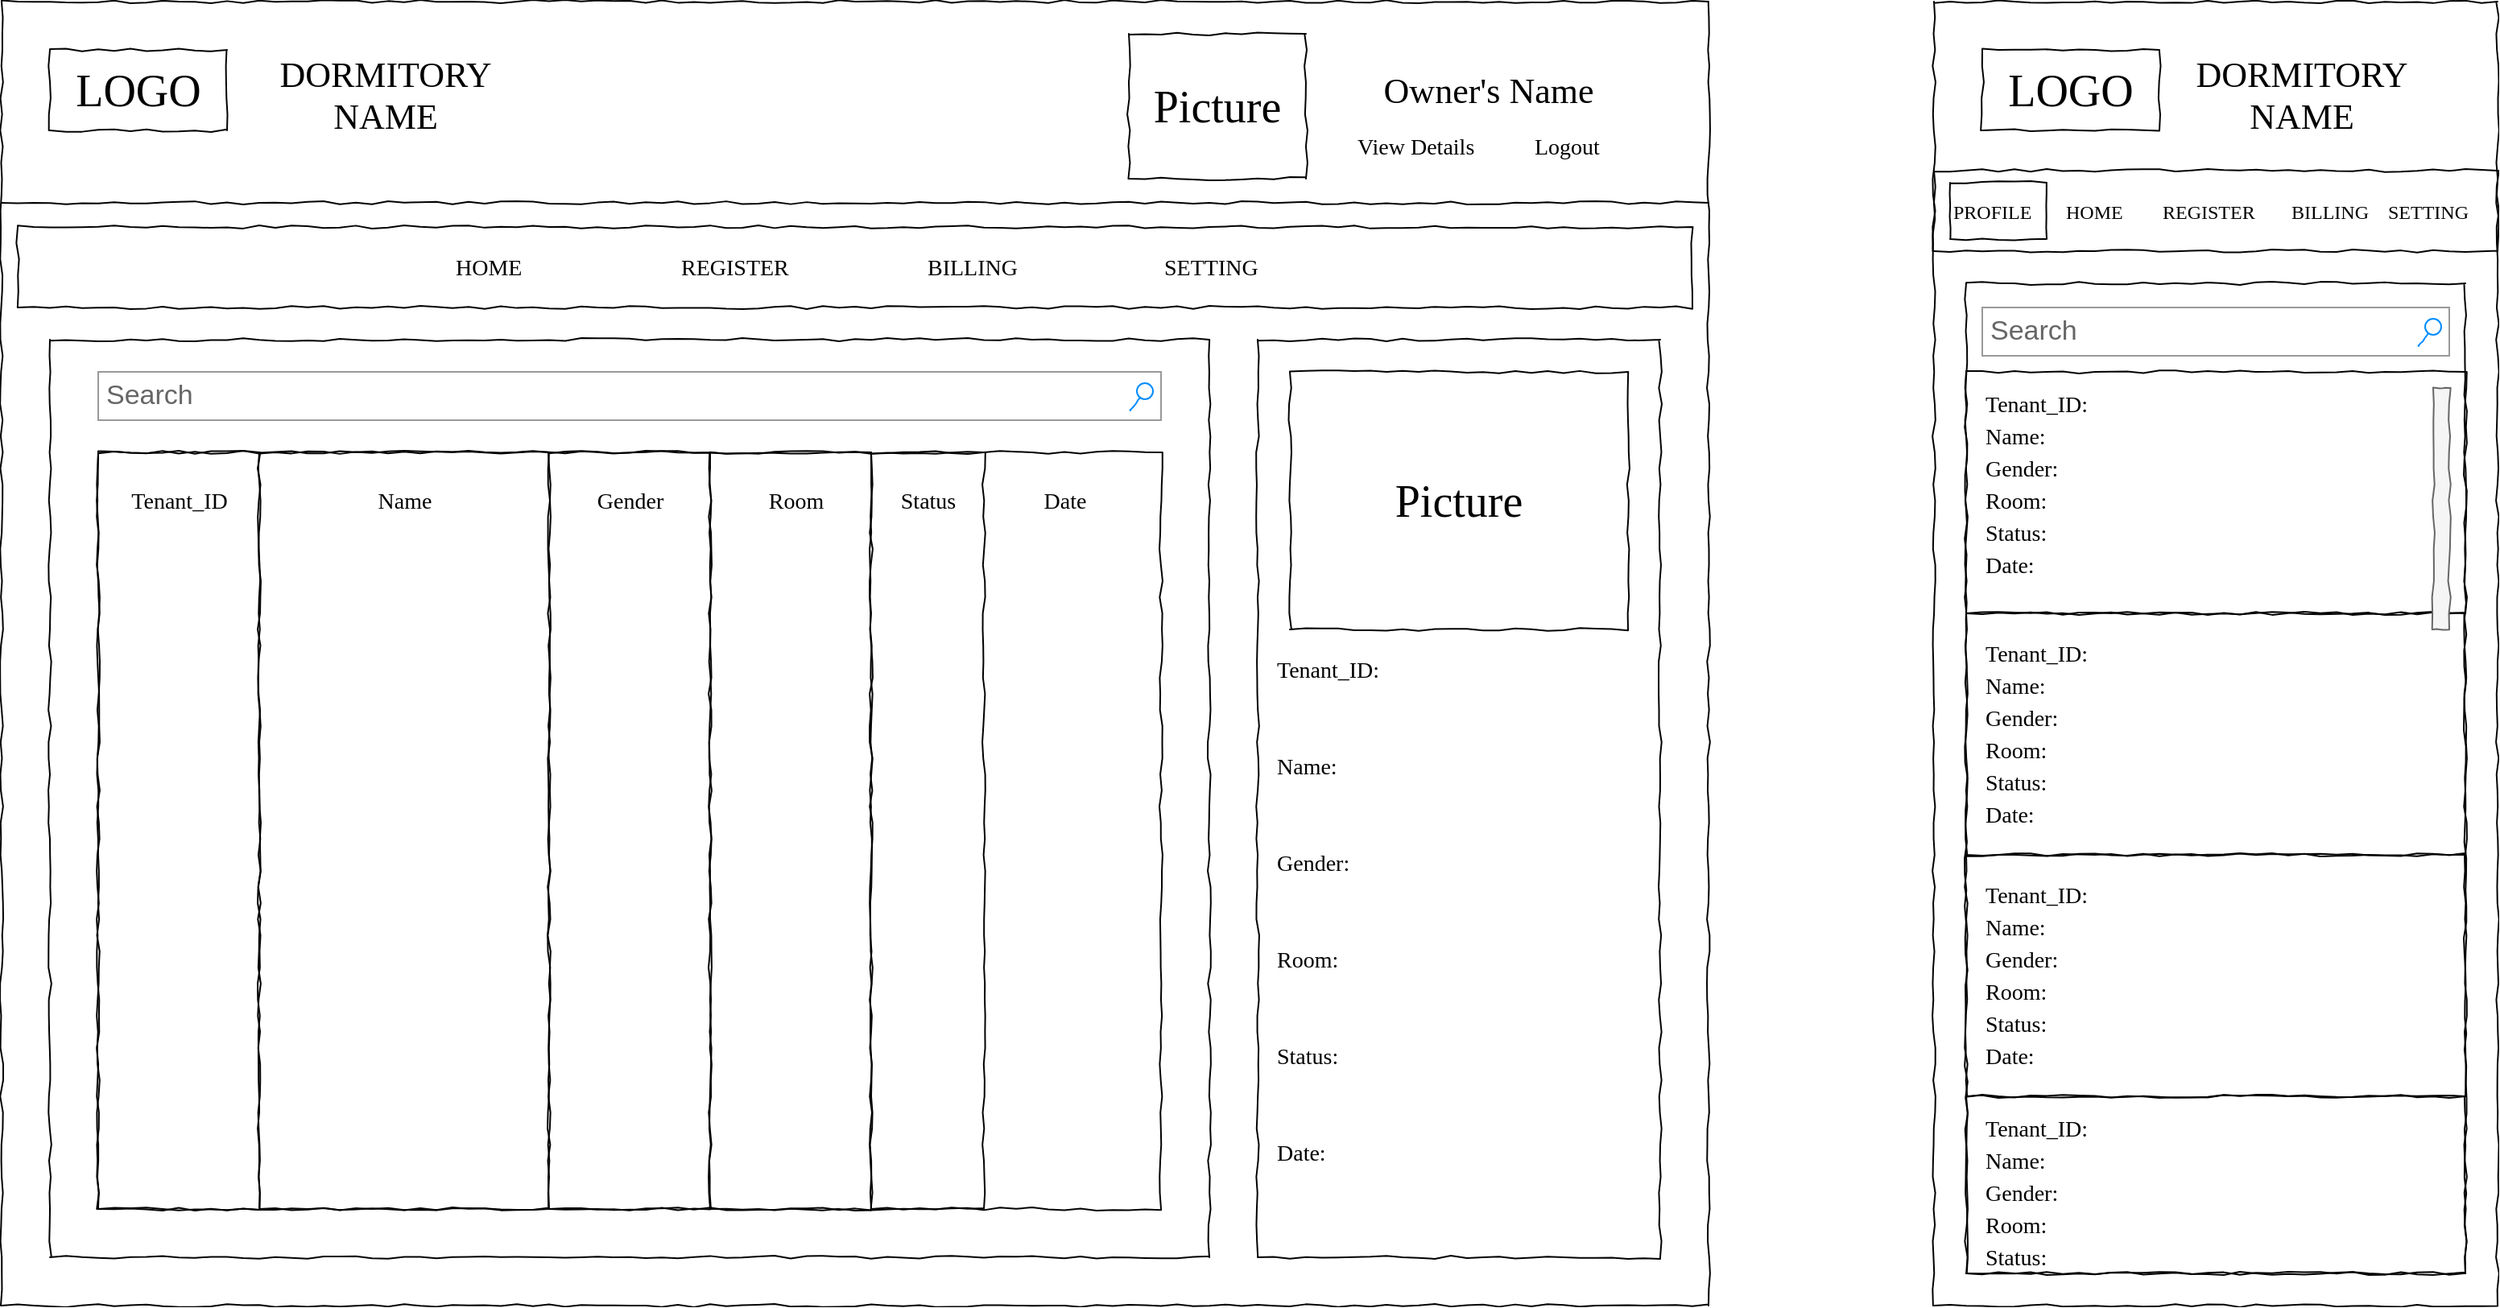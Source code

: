 <mxfile version="20.5.1" type="device"><diagram name="Page-1" id="03018318-947c-dd8e-b7a3-06fadd420f32"><mxGraphModel dx="1550" dy="819" grid="1" gridSize="10" guides="1" tooltips="1" connect="1" arrows="1" fold="1" page="1" pageScale="1" pageWidth="1100" pageHeight="850" background="none" math="0" shadow="0"><root><mxCell id="0"/><mxCell id="1" parent="0"/><mxCell id="6n_FOtciJ5pKBOqv0-qY-19" value="" style="whiteSpace=wrap;html=1;rounded=0;shadow=0;labelBackgroundColor=none;strokeWidth=1;fillColor=none;fontFamily=Verdana;fontSize=12;align=center;comic=1;" parent="1" vertex="1"><mxGeometry x="50" y="230" width="720" height="570" as="geometry"/></mxCell><mxCell id="677b7b8949515195-1" value="" style="whiteSpace=wrap;html=1;rounded=0;shadow=0;labelBackgroundColor=none;strokeColor=#000000;strokeWidth=1;fillColor=none;fontFamily=Verdana;fontSize=12;fontColor=#000000;align=center;comic=1;" parent="1" vertex="1"><mxGeometry x="20" y="20" width="1060" height="810" as="geometry"/></mxCell><mxCell id="677b7b8949515195-2" value="LOGO" style="whiteSpace=wrap;html=1;rounded=0;shadow=0;labelBackgroundColor=none;strokeWidth=1;fontFamily=Verdana;fontSize=28;align=center;comic=1;" parent="1" vertex="1"><mxGeometry x="50" y="50" width="110" height="50" as="geometry"/></mxCell><mxCell id="677b7b8949515195-9" value="" style="line;strokeWidth=1;html=1;rounded=0;shadow=0;labelBackgroundColor=none;fillColor=none;fontFamily=Verdana;fontSize=14;fontColor=#000000;align=center;comic=1;" parent="1" vertex="1"><mxGeometry x="20" y="140" width="1060" height="10" as="geometry"/></mxCell><mxCell id="677b7b8949515195-10" value="" style="whiteSpace=wrap;html=1;rounded=0;shadow=0;labelBackgroundColor=none;strokeWidth=1;fillColor=none;fontFamily=Verdana;fontSize=12;align=center;comic=1;" parent="1" vertex="1"><mxGeometry x="30" y="160" width="1040" height="50" as="geometry"/></mxCell><mxCell id="677b7b8949515195-11" value="HOME" style="text;html=1;points=[];align=left;verticalAlign=top;spacingTop=-4;fontSize=14;fontFamily=Verdana" parent="1" vertex="1"><mxGeometry x="300" y="175" width="60" height="20" as="geometry"/></mxCell><mxCell id="677b7b8949515195-12" value="REGISTER" style="text;html=1;points=[];align=left;verticalAlign=top;spacingTop=-4;fontSize=14;fontFamily=Verdana" parent="1" vertex="1"><mxGeometry x="440" y="175" width="60" height="20" as="geometry"/></mxCell><mxCell id="677b7b8949515195-13" value="BILLING" style="text;html=1;points=[];align=left;verticalAlign=top;spacingTop=-4;fontSize=14;fontFamily=Verdana" parent="1" vertex="1"><mxGeometry x="593" y="175" width="60" height="20" as="geometry"/></mxCell><mxCell id="677b7b8949515195-14" value="SETTING" style="text;html=1;points=[];align=left;verticalAlign=top;spacingTop=-4;fontSize=14;fontFamily=Verdana" parent="1" vertex="1"><mxGeometry x="740" y="175" width="60" height="20" as="geometry"/></mxCell><mxCell id="677b7b8949515195-3" value="Search" style="strokeWidth=1;shadow=0;dashed=0;align=center;html=1;shape=mxgraph.mockup.forms.searchBox;strokeColor=#999999;mainText=;strokeColor2=#008cff;fontColor=#666666;fontSize=17;align=left;spacingLeft=3;rounded=0;labelBackgroundColor=none;comic=1;" parent="1" vertex="1"><mxGeometry x="80" y="250" width="660" height="30" as="geometry"/></mxCell><mxCell id="6n_FOtciJ5pKBOqv0-qY-6" value="&lt;span style=&quot;font-size: 22px;&quot;&gt;DORMITORY&lt;br&gt;NAME&lt;br&gt;&lt;/span&gt;" style="text;html=1;points=[];align=center;verticalAlign=top;spacingTop=-4;fontSize=14;fontFamily=Verdana" parent="1" vertex="1"><mxGeometry x="170" y="50" width="175" height="50" as="geometry"/></mxCell><mxCell id="6n_FOtciJ5pKBOqv0-qY-13" value="&lt;span style=&quot;font-size: 22px;&quot;&gt;Owner's Name&lt;br&gt;&lt;/span&gt;" style="text;html=1;points=[];align=center;verticalAlign=top;spacingTop=-4;fontSize=14;fontFamily=Verdana" parent="1" vertex="1"><mxGeometry x="855" y="60" width="175" height="30" as="geometry"/></mxCell><mxCell id="6n_FOtciJ5pKBOqv0-qY-14" value="View Details" style="text;html=1;points=[];align=left;verticalAlign=top;spacingTop=-4;fontSize=14;fontFamily=Verdana" parent="1" vertex="1"><mxGeometry x="860" y="100" width="60" height="20" as="geometry"/></mxCell><mxCell id="6n_FOtciJ5pKBOqv0-qY-15" value="Logout" style="text;html=1;points=[];align=left;verticalAlign=top;spacingTop=-4;fontSize=14;fontFamily=Verdana" parent="1" vertex="1"><mxGeometry x="970" y="100" width="60" height="20" as="geometry"/></mxCell><mxCell id="6n_FOtciJ5pKBOqv0-qY-16" value="Picture" style="whiteSpace=wrap;html=1;rounded=0;shadow=0;labelBackgroundColor=none;strokeWidth=1;fontFamily=Verdana;fontSize=28;align=center;comic=1;" parent="1" vertex="1"><mxGeometry x="720" y="40" width="110" height="90" as="geometry"/></mxCell><mxCell id="6n_FOtciJ5pKBOqv0-qY-18" value="" style="whiteSpace=wrap;html=1;rounded=0;shadow=0;labelBackgroundColor=none;strokeWidth=1;fillColor=none;fontFamily=Verdana;fontSize=12;align=center;comic=1;" parent="1" vertex="1"><mxGeometry x="800" y="230" width="250" height="570" as="geometry"/></mxCell><mxCell id="6n_FOtciJ5pKBOqv0-qY-20" value="" style="whiteSpace=wrap;html=1;rounded=0;shadow=0;labelBackgroundColor=none;strokeWidth=1;fillColor=none;fontFamily=Verdana;fontSize=12;align=center;comic=1;" parent="1" vertex="1"><mxGeometry x="80" y="300" width="660" height="470" as="geometry"/></mxCell><mxCell id="6n_FOtciJ5pKBOqv0-qY-29" value="Tenant_ID" style="text;html=1;points=[];align=center;verticalAlign=top;spacingTop=-4;fontSize=14;fontFamily=Verdana" parent="1" vertex="1"><mxGeometry x="90" y="320" width="80" height="20" as="geometry"/></mxCell><mxCell id="6n_FOtciJ5pKBOqv0-qY-30" value="Name" style="text;html=1;points=[];align=center;verticalAlign=top;spacingTop=-4;fontSize=14;fontFamily=Verdana" parent="1" vertex="1"><mxGeometry x="230" y="320" width="80" height="20" as="geometry"/></mxCell><mxCell id="6n_FOtciJ5pKBOqv0-qY-31" value="Gender" style="text;html=1;points=[];align=center;verticalAlign=top;spacingTop=-4;fontSize=14;fontFamily=Verdana" parent="1" vertex="1"><mxGeometry x="370" y="320" width="80" height="20" as="geometry"/></mxCell><mxCell id="6n_FOtciJ5pKBOqv0-qY-32" value="Room" style="text;html=1;points=[];align=center;verticalAlign=top;spacingTop=-4;fontSize=14;fontFamily=Verdana" parent="1" vertex="1"><mxGeometry x="473" y="320" width="80" height="20" as="geometry"/></mxCell><mxCell id="6n_FOtciJ5pKBOqv0-qY-34" value="Status" style="text;html=1;points=[];align=center;verticalAlign=top;spacingTop=-4;fontSize=14;fontFamily=Verdana" parent="1" vertex="1"><mxGeometry x="555" y="320" width="80" height="20" as="geometry"/></mxCell><mxCell id="6n_FOtciJ5pKBOqv0-qY-36" value="Date" style="text;html=1;points=[];align=center;verticalAlign=top;spacingTop=-4;fontSize=14;fontFamily=Verdana" parent="1" vertex="1"><mxGeometry x="640" y="320" width="80" height="20" as="geometry"/></mxCell><mxCell id="6n_FOtciJ5pKBOqv0-qY-37" value="" style="whiteSpace=wrap;html=1;rounded=0;shadow=0;labelBackgroundColor=none;strokeWidth=1;fillColor=none;fontFamily=Verdana;fontSize=12;align=center;comic=1;" parent="1" vertex="1"><mxGeometry x="80" y="300" width="100" height="470" as="geometry"/></mxCell><mxCell id="6n_FOtciJ5pKBOqv0-qY-38" value="" style="whiteSpace=wrap;html=1;rounded=0;shadow=0;labelBackgroundColor=none;strokeWidth=1;fillColor=none;fontFamily=Verdana;fontSize=12;align=center;comic=1;" parent="1" vertex="1"><mxGeometry x="180" y="300" width="180" height="470" as="geometry"/></mxCell><mxCell id="6n_FOtciJ5pKBOqv0-qY-40" value="" style="whiteSpace=wrap;html=1;rounded=0;shadow=0;labelBackgroundColor=none;strokeWidth=1;fillColor=none;fontFamily=Verdana;fontSize=12;align=center;comic=1;" parent="1" vertex="1"><mxGeometry x="360" y="300" width="100" height="470" as="geometry"/></mxCell><mxCell id="6n_FOtciJ5pKBOqv0-qY-41" value="" style="whiteSpace=wrap;html=1;rounded=0;shadow=0;labelBackgroundColor=none;strokeWidth=1;fillColor=none;fontFamily=Verdana;fontSize=12;align=center;comic=1;" parent="1" vertex="1"><mxGeometry x="460" y="300" width="100" height="470" as="geometry"/></mxCell><mxCell id="6n_FOtciJ5pKBOqv0-qY-42" value="" style="whiteSpace=wrap;html=1;rounded=0;shadow=0;labelBackgroundColor=none;strokeWidth=1;fillColor=none;fontFamily=Verdana;fontSize=12;align=center;comic=1;" parent="1" vertex="1"><mxGeometry x="560" y="300" width="70" height="470" as="geometry"/></mxCell><mxCell id="6n_FOtciJ5pKBOqv0-qY-44" value="Name:" style="text;html=1;points=[];align=left;verticalAlign=top;spacingTop=-4;fontSize=14;fontFamily=Verdana" parent="1" vertex="1"><mxGeometry x="810" y="485" width="80" height="20" as="geometry"/></mxCell><mxCell id="6n_FOtciJ5pKBOqv0-qY-45" value="Tenant_ID:" style="text;html=1;points=[];align=left;verticalAlign=top;spacingTop=-4;fontSize=14;fontFamily=Verdana" parent="1" vertex="1"><mxGeometry x="810" y="425" width="80" height="20" as="geometry"/></mxCell><mxCell id="6n_FOtciJ5pKBOqv0-qY-46" value="Gender:" style="text;html=1;points=[];align=left;verticalAlign=top;spacingTop=-4;fontSize=14;fontFamily=Verdana" parent="1" vertex="1"><mxGeometry x="810" y="545" width="80" height="20" as="geometry"/></mxCell><mxCell id="6n_FOtciJ5pKBOqv0-qY-47" value="Room:" style="text;html=1;points=[];align=left;verticalAlign=top;spacingTop=-4;fontSize=14;fontFamily=Verdana" parent="1" vertex="1"><mxGeometry x="810" y="605" width="80" height="20" as="geometry"/></mxCell><mxCell id="6n_FOtciJ5pKBOqv0-qY-48" value="Status:" style="text;html=1;points=[];align=left;verticalAlign=top;spacingTop=-4;fontSize=14;fontFamily=Verdana" parent="1" vertex="1"><mxGeometry x="810" y="665" width="80" height="20" as="geometry"/></mxCell><mxCell id="6n_FOtciJ5pKBOqv0-qY-49" value="Date:" style="text;html=1;points=[];align=left;verticalAlign=top;spacingTop=-4;fontSize=14;fontFamily=Verdana" parent="1" vertex="1"><mxGeometry x="810" y="725" width="80" height="20" as="geometry"/></mxCell><mxCell id="6n_FOtciJ5pKBOqv0-qY-50" value="Picture" style="whiteSpace=wrap;html=1;rounded=0;shadow=0;labelBackgroundColor=none;strokeWidth=1;fontFamily=Verdana;fontSize=28;align=center;comic=1;" parent="1" vertex="1"><mxGeometry x="820" y="250" width="210" height="160" as="geometry"/></mxCell><mxCell id="PTqPuIgjPivn_x0GujBi-1" value="" style="whiteSpace=wrap;html=1;rounded=0;shadow=0;labelBackgroundColor=none;strokeColor=#000000;strokeWidth=1;fillColor=none;fontFamily=Verdana;fontSize=12;fontColor=#000000;align=center;comic=1;" parent="1" vertex="1"><mxGeometry x="1220" y="20" width="350" height="810" as="geometry"/></mxCell><mxCell id="PTqPuIgjPivn_x0GujBi-2" value="" style="whiteSpace=wrap;html=1;rounded=0;shadow=0;labelBackgroundColor=none;strokeWidth=1;fillColor=none;fontFamily=Verdana;fontSize=12;align=center;comic=1;" parent="1" vertex="1"><mxGeometry x="1220" y="125" width="350" height="50" as="geometry"/></mxCell><mxCell id="PTqPuIgjPivn_x0GujBi-3" value="LOGO" style="whiteSpace=wrap;html=1;rounded=0;shadow=0;labelBackgroundColor=none;strokeWidth=1;fontFamily=Verdana;fontSize=28;align=center;comic=1;" parent="1" vertex="1"><mxGeometry x="1250" y="50" width="110" height="50" as="geometry"/></mxCell><mxCell id="PTqPuIgjPivn_x0GujBi-4" value="&lt;span style=&quot;font-size: 22px;&quot;&gt;DORMITORY&lt;br&gt;NAME&lt;br&gt;&lt;/span&gt;" style="text;html=1;points=[];align=center;verticalAlign=top;spacingTop=-4;fontSize=14;fontFamily=Verdana" parent="1" vertex="1"><mxGeometry x="1360" y="50" width="175" height="50" as="geometry"/></mxCell><mxCell id="PTqPuIgjPivn_x0GujBi-5" value="&lt;font style=&quot;font-size: 12px;&quot;&gt;HOME&lt;/font&gt;" style="text;html=1;points=[];align=left;verticalAlign=top;spacingTop=-4;fontSize=14;fontFamily=Verdana" parent="1" vertex="1"><mxGeometry x="1300" y="140" width="60" height="20" as="geometry"/></mxCell><mxCell id="PTqPuIgjPivn_x0GujBi-6" value="&lt;font style=&quot;font-size: 12px;&quot;&gt;PROFILE&lt;br&gt;&lt;/font&gt;" style="text;html=1;points=[];align=left;verticalAlign=top;spacingTop=-4;fontSize=14;fontFamily=Verdana" parent="1" vertex="1"><mxGeometry x="1230" y="140" width="60" height="20" as="geometry"/></mxCell><mxCell id="PTqPuIgjPivn_x0GujBi-7" value="&lt;font style=&quot;font-size: 12px;&quot;&gt;REGISTER&lt;/font&gt;" style="text;html=1;points=[];align=left;verticalAlign=top;spacingTop=-4;fontSize=14;fontFamily=Verdana" parent="1" vertex="1"><mxGeometry x="1360" y="140" width="60" height="20" as="geometry"/></mxCell><mxCell id="PTqPuIgjPivn_x0GujBi-8" value="&lt;font style=&quot;font-size: 12px;&quot;&gt;BILLING&lt;/font&gt;" style="text;html=1;points=[];align=left;verticalAlign=top;spacingTop=-4;fontSize=14;fontFamily=Verdana" parent="1" vertex="1"><mxGeometry x="1440" y="140" width="60" height="20" as="geometry"/></mxCell><mxCell id="PTqPuIgjPivn_x0GujBi-9" value="&lt;span style=&quot;font-size: 12px;&quot;&gt;SETTING&lt;/span&gt;" style="text;html=1;points=[];align=left;verticalAlign=top;spacingTop=-4;fontSize=14;fontFamily=Verdana" parent="1" vertex="1"><mxGeometry x="1500" y="140" width="60" height="20" as="geometry"/></mxCell><mxCell id="PTqPuIgjPivn_x0GujBi-10" value="" style="whiteSpace=wrap;html=1;rounded=0;shadow=0;labelBackgroundColor=none;strokeWidth=1;fillColor=none;fontFamily=Verdana;fontSize=12;align=center;comic=1;" parent="1" vertex="1"><mxGeometry x="1230" y="132.5" width="60" height="35" as="geometry"/></mxCell><mxCell id="PTqPuIgjPivn_x0GujBi-17" value="" style="whiteSpace=wrap;html=1;rounded=0;shadow=0;labelBackgroundColor=none;strokeColor=#000000;strokeWidth=1;fillColor=none;fontFamily=Verdana;fontSize=12;fontColor=#000000;align=center;comic=1;" parent="1" vertex="1"><mxGeometry x="1240" y="195" width="310" height="615" as="geometry"/></mxCell><mxCell id="PTqPuIgjPivn_x0GujBi-27" value="Search" style="strokeWidth=1;shadow=0;dashed=0;align=center;html=1;shape=mxgraph.mockup.forms.searchBox;strokeColor=#999999;mainText=;strokeColor2=#008cff;fontColor=#666666;fontSize=17;align=left;spacingLeft=3;rounded=0;labelBackgroundColor=none;comic=1;" parent="1" vertex="1"><mxGeometry x="1250" y="210" width="290" height="30" as="geometry"/></mxCell><mxCell id="PTqPuIgjPivn_x0GujBi-28" value="" style="whiteSpace=wrap;html=1;rounded=0;shadow=0;labelBackgroundColor=none;strokeColor=#000000;strokeWidth=1;fillColor=none;fontFamily=Verdana;fontSize=12;fontColor=#000000;align=center;comic=1;" parent="1" vertex="1"><mxGeometry x="1240" y="250" width="310" height="150" as="geometry"/></mxCell><mxCell id="PTqPuIgjPivn_x0GujBi-29" value="" style="whiteSpace=wrap;html=1;rounded=0;shadow=0;labelBackgroundColor=none;strokeColor=#000000;strokeWidth=1;fillColor=none;fontFamily=Verdana;fontSize=12;fontColor=#000000;align=center;comic=1;" parent="1" vertex="1"><mxGeometry x="1240" y="400" width="310" height="150" as="geometry"/></mxCell><mxCell id="PTqPuIgjPivn_x0GujBi-30" value="" style="whiteSpace=wrap;html=1;rounded=0;shadow=0;labelBackgroundColor=none;strokeColor=#000000;strokeWidth=1;fillColor=none;fontFamily=Verdana;fontSize=12;fontColor=#000000;align=center;comic=1;" parent="1" vertex="1"><mxGeometry x="1240" y="550" width="310" height="150" as="geometry"/></mxCell><mxCell id="PTqPuIgjPivn_x0GujBi-31" value="" style="whiteSpace=wrap;html=1;rounded=0;shadow=0;labelBackgroundColor=none;strokeColor=#000000;strokeWidth=1;fillColor=none;fontFamily=Verdana;fontSize=12;fontColor=#000000;align=center;comic=1;" parent="1" vertex="1"><mxGeometry x="1240" y="700" width="310" height="110" as="geometry"/></mxCell><mxCell id="PTqPuIgjPivn_x0GujBi-33" value="Name:" style="text;html=1;points=[];align=left;verticalAlign=top;spacingTop=-4;fontSize=14;fontFamily=Verdana" parent="1" vertex="1"><mxGeometry x="1250" y="280" width="80" height="20" as="geometry"/></mxCell><mxCell id="PTqPuIgjPivn_x0GujBi-34" value="Tenant_ID:" style="text;html=1;points=[];align=left;verticalAlign=top;spacingTop=-4;fontSize=14;fontFamily=Verdana" parent="1" vertex="1"><mxGeometry x="1250" y="260" width="80" height="20" as="geometry"/></mxCell><mxCell id="PTqPuIgjPivn_x0GujBi-35" value="Gender:" style="text;html=1;points=[];align=left;verticalAlign=top;spacingTop=-4;fontSize=14;fontFamily=Verdana" parent="1" vertex="1"><mxGeometry x="1250" y="300" width="80" height="20" as="geometry"/></mxCell><mxCell id="PTqPuIgjPivn_x0GujBi-36" value="Room:" style="text;html=1;points=[];align=left;verticalAlign=top;spacingTop=-4;fontSize=14;fontFamily=Verdana" parent="1" vertex="1"><mxGeometry x="1250" y="320" width="80" height="20" as="geometry"/></mxCell><mxCell id="PTqPuIgjPivn_x0GujBi-37" value="Status:" style="text;html=1;points=[];align=left;verticalAlign=top;spacingTop=-4;fontSize=14;fontFamily=Verdana" parent="1" vertex="1"><mxGeometry x="1250" y="340" width="80" height="20" as="geometry"/></mxCell><mxCell id="PTqPuIgjPivn_x0GujBi-38" value="Date:" style="text;html=1;points=[];align=left;verticalAlign=top;spacingTop=-4;fontSize=14;fontFamily=Verdana" parent="1" vertex="1"><mxGeometry x="1250" y="360" width="80" height="20" as="geometry"/></mxCell><mxCell id="PTqPuIgjPivn_x0GujBi-39" value="Name:" style="text;html=1;points=[];align=left;verticalAlign=top;spacingTop=-4;fontSize=14;fontFamily=Verdana" parent="1" vertex="1"><mxGeometry x="1250" y="435" width="80" height="20" as="geometry"/></mxCell><mxCell id="PTqPuIgjPivn_x0GujBi-40" value="Tenant_ID:" style="text;html=1;points=[];align=left;verticalAlign=top;spacingTop=-4;fontSize=14;fontFamily=Verdana" parent="1" vertex="1"><mxGeometry x="1250" y="415" width="80" height="20" as="geometry"/></mxCell><mxCell id="PTqPuIgjPivn_x0GujBi-41" value="Gender:" style="text;html=1;points=[];align=left;verticalAlign=top;spacingTop=-4;fontSize=14;fontFamily=Verdana" parent="1" vertex="1"><mxGeometry x="1250" y="455" width="80" height="20" as="geometry"/></mxCell><mxCell id="PTqPuIgjPivn_x0GujBi-42" value="Room:" style="text;html=1;points=[];align=left;verticalAlign=top;spacingTop=-4;fontSize=14;fontFamily=Verdana" parent="1" vertex="1"><mxGeometry x="1250" y="475" width="80" height="20" as="geometry"/></mxCell><mxCell id="PTqPuIgjPivn_x0GujBi-43" value="Status:" style="text;html=1;points=[];align=left;verticalAlign=top;spacingTop=-4;fontSize=14;fontFamily=Verdana" parent="1" vertex="1"><mxGeometry x="1250" y="495" width="80" height="20" as="geometry"/></mxCell><mxCell id="PTqPuIgjPivn_x0GujBi-44" value="Date:" style="text;html=1;points=[];align=left;verticalAlign=top;spacingTop=-4;fontSize=14;fontFamily=Verdana" parent="1" vertex="1"><mxGeometry x="1250" y="515" width="80" height="20" as="geometry"/></mxCell><mxCell id="PTqPuIgjPivn_x0GujBi-45" value="Name:" style="text;html=1;points=[];align=left;verticalAlign=top;spacingTop=-4;fontSize=14;fontFamily=Verdana" parent="1" vertex="1"><mxGeometry x="1250" y="585" width="80" height="20" as="geometry"/></mxCell><mxCell id="PTqPuIgjPivn_x0GujBi-46" value="Tenant_ID:" style="text;html=1;points=[];align=left;verticalAlign=top;spacingTop=-4;fontSize=14;fontFamily=Verdana" parent="1" vertex="1"><mxGeometry x="1250" y="565" width="80" height="20" as="geometry"/></mxCell><mxCell id="PTqPuIgjPivn_x0GujBi-47" value="Gender:" style="text;html=1;points=[];align=left;verticalAlign=top;spacingTop=-4;fontSize=14;fontFamily=Verdana" parent="1" vertex="1"><mxGeometry x="1250" y="605" width="80" height="20" as="geometry"/></mxCell><mxCell id="PTqPuIgjPivn_x0GujBi-48" value="Room:" style="text;html=1;points=[];align=left;verticalAlign=top;spacingTop=-4;fontSize=14;fontFamily=Verdana" parent="1" vertex="1"><mxGeometry x="1250" y="625" width="80" height="20" as="geometry"/></mxCell><mxCell id="PTqPuIgjPivn_x0GujBi-49" value="Status:" style="text;html=1;points=[];align=left;verticalAlign=top;spacingTop=-4;fontSize=14;fontFamily=Verdana" parent="1" vertex="1"><mxGeometry x="1250" y="645" width="80" height="20" as="geometry"/></mxCell><mxCell id="PTqPuIgjPivn_x0GujBi-50" value="Date:" style="text;html=1;points=[];align=left;verticalAlign=top;spacingTop=-4;fontSize=14;fontFamily=Verdana" parent="1" vertex="1"><mxGeometry x="1250" y="665" width="80" height="20" as="geometry"/></mxCell><mxCell id="PTqPuIgjPivn_x0GujBi-51" value="Name:" style="text;html=1;points=[];align=left;verticalAlign=top;spacingTop=-4;fontSize=14;fontFamily=Verdana" parent="1" vertex="1"><mxGeometry x="1250" y="730" width="80" height="20" as="geometry"/></mxCell><mxCell id="PTqPuIgjPivn_x0GujBi-52" value="Tenant_ID:" style="text;html=1;points=[];align=left;verticalAlign=top;spacingTop=-4;fontSize=14;fontFamily=Verdana" parent="1" vertex="1"><mxGeometry x="1250" y="710" width="80" height="20" as="geometry"/></mxCell><mxCell id="PTqPuIgjPivn_x0GujBi-53" value="Gender:" style="text;html=1;points=[];align=left;verticalAlign=top;spacingTop=-4;fontSize=14;fontFamily=Verdana" parent="1" vertex="1"><mxGeometry x="1250" y="750" width="80" height="20" as="geometry"/></mxCell><mxCell id="PTqPuIgjPivn_x0GujBi-54" value="Room:" style="text;html=1;points=[];align=left;verticalAlign=top;spacingTop=-4;fontSize=14;fontFamily=Verdana" parent="1" vertex="1"><mxGeometry x="1250" y="770" width="80" height="20" as="geometry"/></mxCell><mxCell id="PTqPuIgjPivn_x0GujBi-55" value="Status:" style="text;html=1;points=[];align=left;verticalAlign=top;spacingTop=-4;fontSize=14;fontFamily=Verdana" parent="1" vertex="1"><mxGeometry x="1250" y="790" width="80" height="20" as="geometry"/></mxCell><mxCell id="PTqPuIgjPivn_x0GujBi-57" value="" style="whiteSpace=wrap;html=1;rounded=0;shadow=0;labelBackgroundColor=none;strokeColor=#666666;strokeWidth=1;fillColor=#f5f5f5;fontFamily=Verdana;fontSize=12;align=center;comic=1;fontColor=#333333;" parent="1" vertex="1"><mxGeometry x="1530" y="260" width="10" height="150" as="geometry"/></mxCell></root></mxGraphModel></diagram></mxfile>